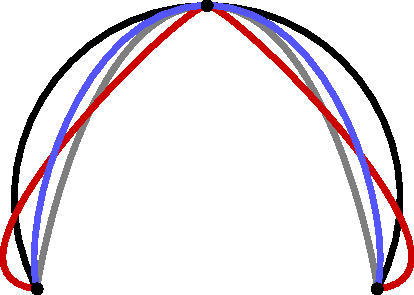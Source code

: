 size(0,0);

pair A=0, B=(3cm,5cm), C=(6cm,0);
defaultpen(1mm);

draw(A..B..C);
draw(A.. tension 10 and 1 ..B.. tension 1 and 10 ..C,grey);
draw(A.. tension 1 and 10 ..B.. tension 10 and 1 ..C,.8red);
draw(A.. tension 2 and 1 ..B.. tension 1 and 2 ..C,blue+grey);
dot(A--B--C,linewidth(6bp));
